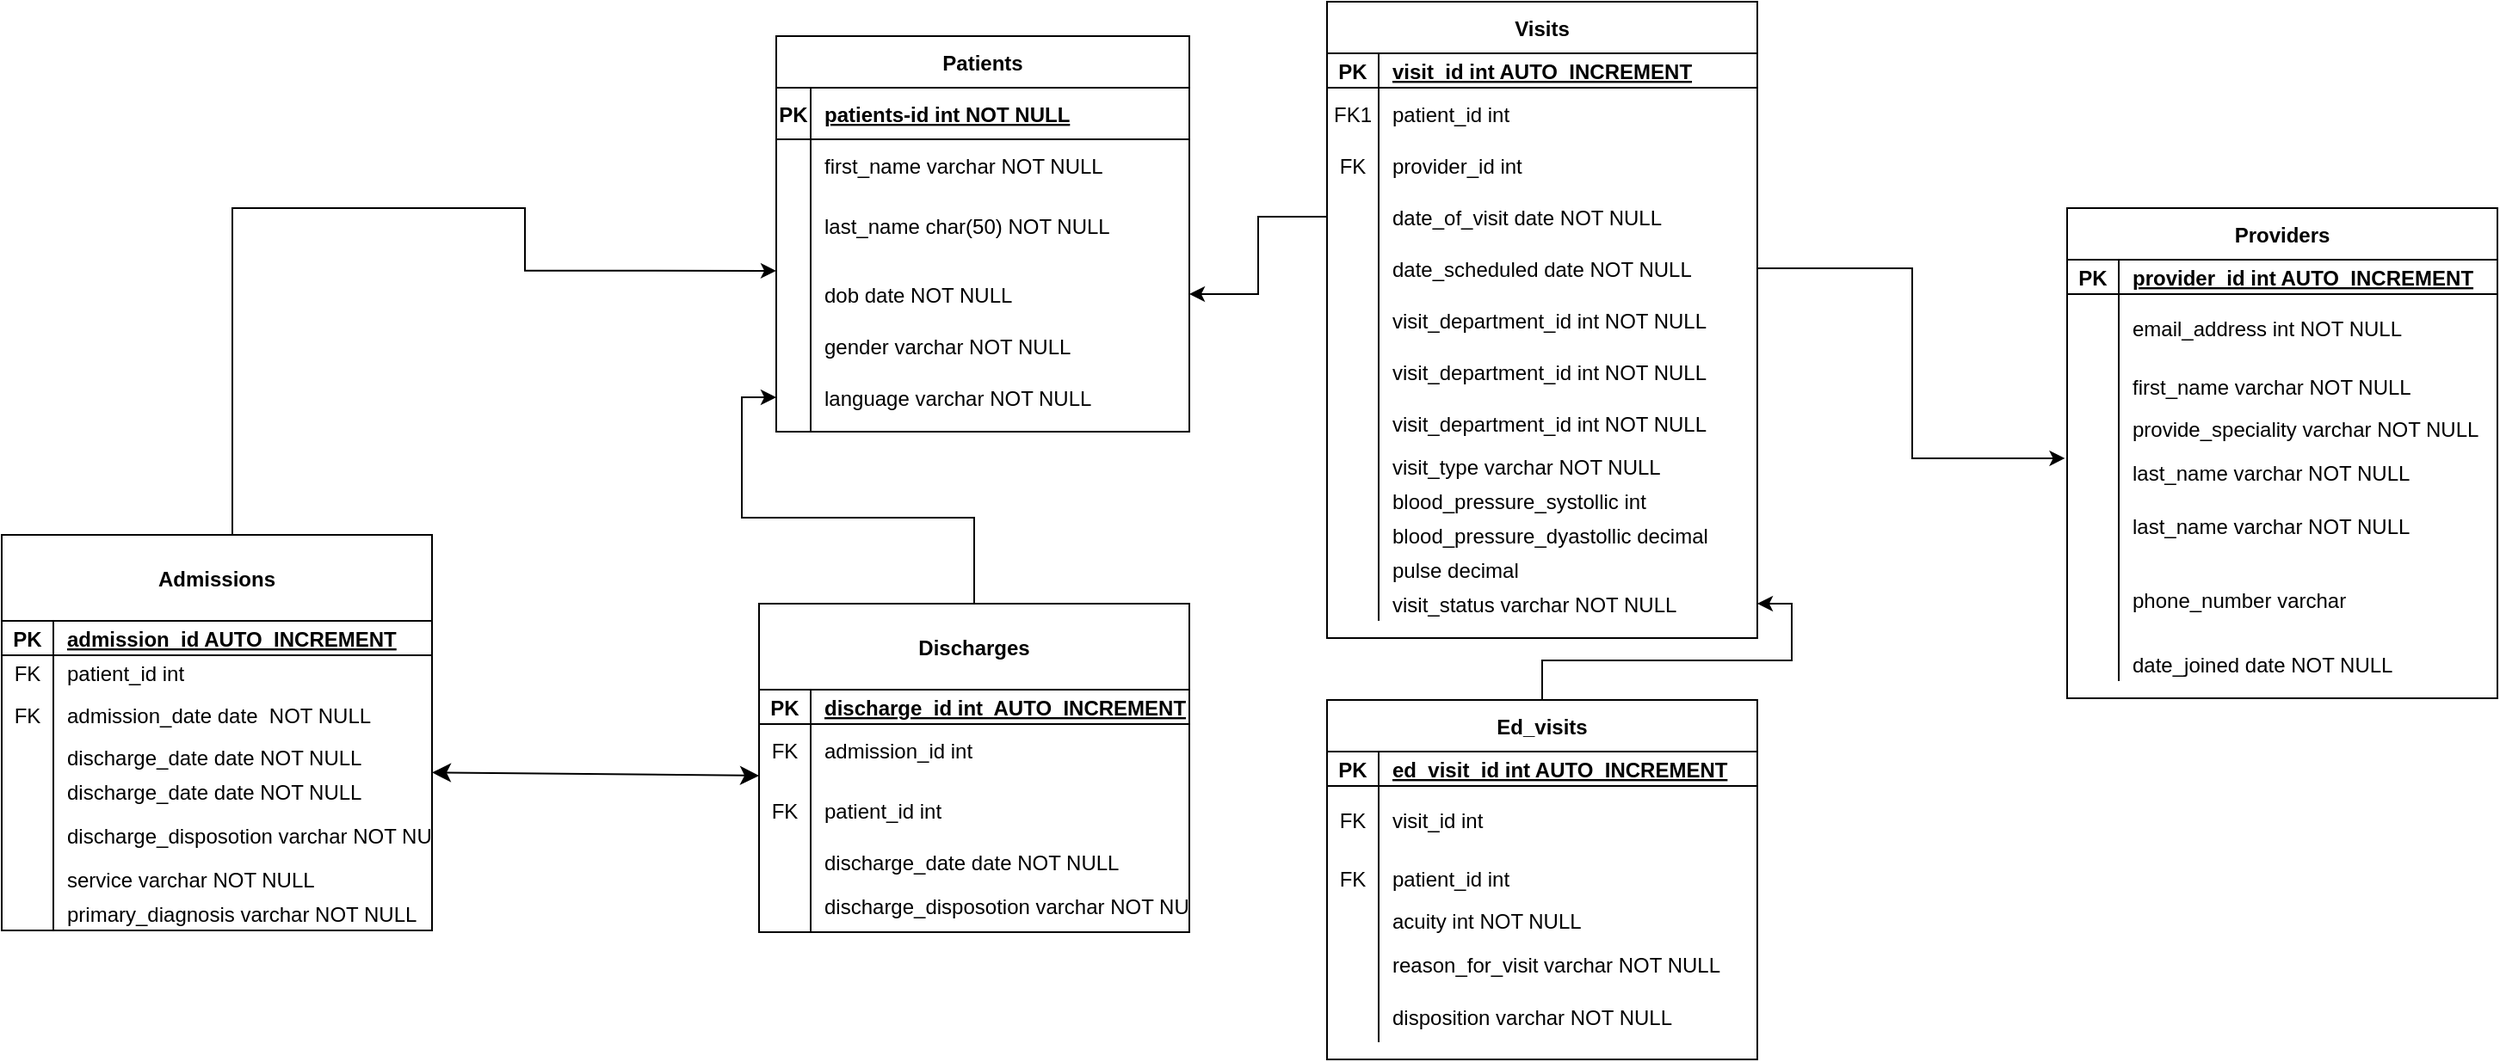 <mxfile version="24.7.12">
  <diagram id="R2lEEEUBdFMjLlhIrx00" name="Page-1">
    <mxGraphModel dx="783" dy="288" grid="1" gridSize="10" guides="1" tooltips="1" connect="1" arrows="1" fold="1" page="1" pageScale="1" pageWidth="850" pageHeight="1100" math="0" shadow="0" extFonts="Permanent Marker^https://fonts.googleapis.com/css?family=Permanent+Marker">
      <root>
        <mxCell id="0" />
        <mxCell id="1" parent="0" />
        <mxCell id="C-vyLk0tnHw3VtMMgP7b-2" value="Providers" style="shape=table;startSize=30;container=1;collapsible=1;childLayout=tableLayout;fixedRows=1;rowLines=0;fontStyle=1;align=center;resizeLast=1;" parent="1" vertex="1">
          <mxGeometry x="1240" y="160" width="250" height="285" as="geometry" />
        </mxCell>
        <mxCell id="C-vyLk0tnHw3VtMMgP7b-3" value="" style="shape=partialRectangle;collapsible=0;dropTarget=0;pointerEvents=0;fillColor=none;points=[[0,0.5],[1,0.5]];portConstraint=eastwest;top=0;left=0;right=0;bottom=1;" parent="C-vyLk0tnHw3VtMMgP7b-2" vertex="1">
          <mxGeometry y="30" width="250" height="20" as="geometry" />
        </mxCell>
        <mxCell id="C-vyLk0tnHw3VtMMgP7b-4" value="PK" style="shape=partialRectangle;overflow=hidden;connectable=0;fillColor=none;top=0;left=0;bottom=0;right=0;fontStyle=1;" parent="C-vyLk0tnHw3VtMMgP7b-3" vertex="1">
          <mxGeometry width="30" height="20" as="geometry">
            <mxRectangle width="30" height="20" as="alternateBounds" />
          </mxGeometry>
        </mxCell>
        <mxCell id="C-vyLk0tnHw3VtMMgP7b-5" value="provider_id int AUTO_INCREMENT" style="shape=partialRectangle;overflow=hidden;connectable=0;fillColor=none;top=0;left=0;bottom=0;right=0;align=left;spacingLeft=6;fontStyle=5;" parent="C-vyLk0tnHw3VtMMgP7b-3" vertex="1">
          <mxGeometry x="30" width="220" height="20" as="geometry">
            <mxRectangle width="220" height="20" as="alternateBounds" />
          </mxGeometry>
        </mxCell>
        <mxCell id="UsvlQExpo8I0m813wUfL-292" value="" style="shape=partialRectangle;collapsible=0;dropTarget=0;pointerEvents=0;fillColor=none;points=[[0,0.5],[1,0.5]];portConstraint=eastwest;top=0;left=0;right=0;bottom=0;" parent="C-vyLk0tnHw3VtMMgP7b-2" vertex="1">
          <mxGeometry y="50" width="250" height="39" as="geometry" />
        </mxCell>
        <mxCell id="UsvlQExpo8I0m813wUfL-293" value="" style="shape=partialRectangle;overflow=hidden;connectable=0;fillColor=none;top=0;left=0;bottom=0;right=0;" parent="UsvlQExpo8I0m813wUfL-292" vertex="1">
          <mxGeometry width="30" height="39" as="geometry">
            <mxRectangle width="30" height="39" as="alternateBounds" />
          </mxGeometry>
        </mxCell>
        <mxCell id="UsvlQExpo8I0m813wUfL-294" value="email_address int NOT NULL" style="shape=partialRectangle;overflow=hidden;connectable=0;fillColor=none;top=0;left=0;bottom=0;right=0;align=left;spacingLeft=6;" parent="UsvlQExpo8I0m813wUfL-292" vertex="1">
          <mxGeometry x="30" width="220" height="39" as="geometry">
            <mxRectangle width="220" height="39" as="alternateBounds" />
          </mxGeometry>
        </mxCell>
        <mxCell id="C-vyLk0tnHw3VtMMgP7b-9" value="" style="shape=partialRectangle;collapsible=0;dropTarget=0;pointerEvents=0;fillColor=none;points=[[0,0.5],[1,0.5]];portConstraint=eastwest;top=0;left=0;right=0;bottom=0;" parent="C-vyLk0tnHw3VtMMgP7b-2" vertex="1">
          <mxGeometry y="89" width="250" height="29" as="geometry" />
        </mxCell>
        <mxCell id="C-vyLk0tnHw3VtMMgP7b-10" value="" style="shape=partialRectangle;overflow=hidden;connectable=0;fillColor=none;top=0;left=0;bottom=0;right=0;" parent="C-vyLk0tnHw3VtMMgP7b-9" vertex="1">
          <mxGeometry width="30" height="29" as="geometry">
            <mxRectangle width="30" height="29" as="alternateBounds" />
          </mxGeometry>
        </mxCell>
        <mxCell id="C-vyLk0tnHw3VtMMgP7b-11" value="first_name varchar NOT NULL" style="shape=partialRectangle;overflow=hidden;connectable=0;fillColor=none;top=0;left=0;bottom=0;right=0;align=left;spacingLeft=6;" parent="C-vyLk0tnHw3VtMMgP7b-9" vertex="1">
          <mxGeometry x="30" width="220" height="29" as="geometry">
            <mxRectangle width="220" height="29" as="alternateBounds" />
          </mxGeometry>
        </mxCell>
        <mxCell id="PlPYoM96i1fTq03_vZMl-4" value="" style="shape=partialRectangle;collapsible=0;dropTarget=0;pointerEvents=0;fillColor=none;points=[[0,0.5],[1,0.5]];portConstraint=eastwest;top=0;left=0;right=0;bottom=0;" parent="C-vyLk0tnHw3VtMMgP7b-2" vertex="1">
          <mxGeometry y="118" width="250" height="20" as="geometry" />
        </mxCell>
        <mxCell id="PlPYoM96i1fTq03_vZMl-5" value="" style="shape=partialRectangle;overflow=hidden;connectable=0;fillColor=none;top=0;left=0;bottom=0;right=0;" parent="PlPYoM96i1fTq03_vZMl-4" vertex="1">
          <mxGeometry width="30" height="20" as="geometry">
            <mxRectangle width="30" height="20" as="alternateBounds" />
          </mxGeometry>
        </mxCell>
        <mxCell id="PlPYoM96i1fTq03_vZMl-6" value="provide_speciality varchar NOT NULL" style="shape=partialRectangle;overflow=hidden;connectable=0;fillColor=none;top=0;left=0;bottom=0;right=0;align=left;spacingLeft=6;" parent="PlPYoM96i1fTq03_vZMl-4" vertex="1">
          <mxGeometry x="30" width="220" height="20" as="geometry">
            <mxRectangle width="220" height="20" as="alternateBounds" />
          </mxGeometry>
        </mxCell>
        <mxCell id="UsvlQExpo8I0m813wUfL-296" value="" style="shape=partialRectangle;collapsible=0;dropTarget=0;pointerEvents=0;fillColor=none;points=[[0,0.5],[1,0.5]];portConstraint=eastwest;top=0;left=0;right=0;bottom=0;" parent="C-vyLk0tnHw3VtMMgP7b-2" vertex="1">
          <mxGeometry y="138" width="250" height="31" as="geometry" />
        </mxCell>
        <mxCell id="UsvlQExpo8I0m813wUfL-297" value="" style="shape=partialRectangle;overflow=hidden;connectable=0;fillColor=none;top=0;left=0;bottom=0;right=0;" parent="UsvlQExpo8I0m813wUfL-296" vertex="1">
          <mxGeometry width="30" height="31" as="geometry">
            <mxRectangle width="30" height="31" as="alternateBounds" />
          </mxGeometry>
        </mxCell>
        <mxCell id="UsvlQExpo8I0m813wUfL-298" value="last_name varchar NOT NULL" style="shape=partialRectangle;overflow=hidden;connectable=0;fillColor=none;top=0;left=0;bottom=0;right=0;align=left;spacingLeft=6;" parent="UsvlQExpo8I0m813wUfL-296" vertex="1">
          <mxGeometry x="30" width="220" height="31" as="geometry">
            <mxRectangle width="220" height="31" as="alternateBounds" />
          </mxGeometry>
        </mxCell>
        <mxCell id="UsvlQExpo8I0m813wUfL-31" value="" style="shape=partialRectangle;collapsible=0;dropTarget=0;pointerEvents=0;fillColor=none;points=[[0,0.5],[1,0.5]];portConstraint=eastwest;top=0;left=0;right=0;bottom=0;" parent="C-vyLk0tnHw3VtMMgP7b-2" vertex="1">
          <mxGeometry y="169" width="250" height="31" as="geometry" />
        </mxCell>
        <mxCell id="UsvlQExpo8I0m813wUfL-32" value="" style="shape=partialRectangle;overflow=hidden;connectable=0;fillColor=none;top=0;left=0;bottom=0;right=0;" parent="UsvlQExpo8I0m813wUfL-31" vertex="1">
          <mxGeometry width="30" height="31" as="geometry">
            <mxRectangle width="30" height="31" as="alternateBounds" />
          </mxGeometry>
        </mxCell>
        <mxCell id="UsvlQExpo8I0m813wUfL-33" value="last_name varchar NOT NULL" style="shape=partialRectangle;overflow=hidden;connectable=0;fillColor=none;top=0;left=0;bottom=0;right=0;align=left;spacingLeft=6;" parent="UsvlQExpo8I0m813wUfL-31" vertex="1">
          <mxGeometry x="30" width="220" height="31" as="geometry">
            <mxRectangle width="220" height="31" as="alternateBounds" />
          </mxGeometry>
        </mxCell>
        <mxCell id="UsvlQExpo8I0m813wUfL-75" value="" style="shape=partialRectangle;collapsible=0;dropTarget=0;pointerEvents=0;fillColor=none;points=[[0,0.5],[1,0.5]];portConstraint=eastwest;top=0;left=0;right=0;bottom=0;" parent="C-vyLk0tnHw3VtMMgP7b-2" vertex="1">
          <mxGeometry y="200" width="250" height="55" as="geometry" />
        </mxCell>
        <mxCell id="UsvlQExpo8I0m813wUfL-76" value="" style="shape=partialRectangle;overflow=hidden;connectable=0;fillColor=none;top=0;left=0;bottom=0;right=0;" parent="UsvlQExpo8I0m813wUfL-75" vertex="1">
          <mxGeometry width="30" height="55" as="geometry">
            <mxRectangle width="30" height="55" as="alternateBounds" />
          </mxGeometry>
        </mxCell>
        <mxCell id="UsvlQExpo8I0m813wUfL-77" value="phone_number varchar" style="shape=partialRectangle;overflow=hidden;connectable=0;fillColor=none;top=0;left=0;bottom=0;right=0;align=left;spacingLeft=6;" parent="UsvlQExpo8I0m813wUfL-75" vertex="1">
          <mxGeometry x="30" width="220" height="55" as="geometry">
            <mxRectangle width="220" height="55" as="alternateBounds" />
          </mxGeometry>
        </mxCell>
        <mxCell id="UsvlQExpo8I0m813wUfL-78" value="" style="shape=partialRectangle;collapsible=0;dropTarget=0;pointerEvents=0;fillColor=none;points=[[0,0.5],[1,0.5]];portConstraint=eastwest;top=0;left=0;right=0;bottom=0;" parent="C-vyLk0tnHw3VtMMgP7b-2" vertex="1">
          <mxGeometry y="255" width="250" height="20" as="geometry" />
        </mxCell>
        <mxCell id="UsvlQExpo8I0m813wUfL-79" value="" style="shape=partialRectangle;overflow=hidden;connectable=0;fillColor=none;top=0;left=0;bottom=0;right=0;" parent="UsvlQExpo8I0m813wUfL-78" vertex="1">
          <mxGeometry width="30" height="20" as="geometry">
            <mxRectangle width="30" height="20" as="alternateBounds" />
          </mxGeometry>
        </mxCell>
        <mxCell id="UsvlQExpo8I0m813wUfL-80" value="date_joined date NOT NULL" style="shape=partialRectangle;overflow=hidden;connectable=0;fillColor=none;top=0;left=0;bottom=0;right=0;align=left;spacingLeft=6;" parent="UsvlQExpo8I0m813wUfL-78" vertex="1">
          <mxGeometry x="30" width="220" height="20" as="geometry">
            <mxRectangle width="220" height="20" as="alternateBounds" />
          </mxGeometry>
        </mxCell>
        <mxCell id="C-vyLk0tnHw3VtMMgP7b-13" value="Visits" style="shape=table;startSize=30;container=1;collapsible=1;childLayout=tableLayout;fixedRows=1;rowLines=0;fontStyle=1;align=center;resizeLast=1;" parent="1" vertex="1">
          <mxGeometry x="810" y="40" width="250" height="370" as="geometry">
            <mxRectangle x="460" y="350" width="100" height="30" as="alternateBounds" />
          </mxGeometry>
        </mxCell>
        <mxCell id="C-vyLk0tnHw3VtMMgP7b-14" value="" style="shape=partialRectangle;collapsible=0;dropTarget=0;pointerEvents=0;fillColor=none;points=[[0,0.5],[1,0.5]];portConstraint=eastwest;top=0;left=0;right=0;bottom=1;" parent="C-vyLk0tnHw3VtMMgP7b-13" vertex="1">
          <mxGeometry y="30" width="250" height="20" as="geometry" />
        </mxCell>
        <mxCell id="C-vyLk0tnHw3VtMMgP7b-15" value="PK" style="shape=partialRectangle;overflow=hidden;connectable=0;fillColor=none;top=0;left=0;bottom=0;right=0;fontStyle=1;" parent="C-vyLk0tnHw3VtMMgP7b-14" vertex="1">
          <mxGeometry width="30" height="20" as="geometry">
            <mxRectangle width="30" height="20" as="alternateBounds" />
          </mxGeometry>
        </mxCell>
        <mxCell id="C-vyLk0tnHw3VtMMgP7b-16" value="visit_id int AUTO_INCREMENT" style="shape=partialRectangle;overflow=hidden;connectable=0;fillColor=none;top=0;left=0;bottom=0;right=0;align=left;spacingLeft=6;fontStyle=5;" parent="C-vyLk0tnHw3VtMMgP7b-14" vertex="1">
          <mxGeometry x="30" width="220" height="20" as="geometry">
            <mxRectangle width="220" height="20" as="alternateBounds" />
          </mxGeometry>
        </mxCell>
        <mxCell id="C-vyLk0tnHw3VtMMgP7b-17" value="" style="shape=partialRectangle;collapsible=0;dropTarget=0;pointerEvents=0;fillColor=none;points=[[0,0.5],[1,0.5]];portConstraint=eastwest;top=0;left=0;right=0;bottom=0;" parent="C-vyLk0tnHw3VtMMgP7b-13" vertex="1">
          <mxGeometry y="50" width="250" height="30" as="geometry" />
        </mxCell>
        <mxCell id="C-vyLk0tnHw3VtMMgP7b-18" value="FK1" style="shape=partialRectangle;overflow=hidden;connectable=0;fillColor=none;top=0;left=0;bottom=0;right=0;" parent="C-vyLk0tnHw3VtMMgP7b-17" vertex="1">
          <mxGeometry width="30" height="30" as="geometry">
            <mxRectangle width="30" height="30" as="alternateBounds" />
          </mxGeometry>
        </mxCell>
        <mxCell id="C-vyLk0tnHw3VtMMgP7b-19" value="patient_id int " style="shape=partialRectangle;overflow=hidden;connectable=0;fillColor=none;top=0;left=0;bottom=0;right=0;align=left;spacingLeft=6;" parent="C-vyLk0tnHw3VtMMgP7b-17" vertex="1">
          <mxGeometry x="30" width="220" height="30" as="geometry">
            <mxRectangle width="220" height="30" as="alternateBounds" />
          </mxGeometry>
        </mxCell>
        <mxCell id="C-vyLk0tnHw3VtMMgP7b-20" value="" style="shape=partialRectangle;collapsible=0;dropTarget=0;pointerEvents=0;fillColor=none;points=[[0,0.5],[1,0.5]];portConstraint=eastwest;top=0;left=0;right=0;bottom=0;" parent="C-vyLk0tnHw3VtMMgP7b-13" vertex="1">
          <mxGeometry y="80" width="250" height="30" as="geometry" />
        </mxCell>
        <mxCell id="C-vyLk0tnHw3VtMMgP7b-21" value="FK" style="shape=partialRectangle;overflow=hidden;connectable=0;fillColor=none;top=0;left=0;bottom=0;right=0;" parent="C-vyLk0tnHw3VtMMgP7b-20" vertex="1">
          <mxGeometry width="30" height="30" as="geometry">
            <mxRectangle width="30" height="30" as="alternateBounds" />
          </mxGeometry>
        </mxCell>
        <mxCell id="C-vyLk0tnHw3VtMMgP7b-22" value="provider_id int" style="shape=partialRectangle;overflow=hidden;connectable=0;fillColor=none;top=0;left=0;bottom=0;right=0;align=left;spacingLeft=6;" parent="C-vyLk0tnHw3VtMMgP7b-20" vertex="1">
          <mxGeometry x="30" width="220" height="30" as="geometry">
            <mxRectangle width="220" height="30" as="alternateBounds" />
          </mxGeometry>
        </mxCell>
        <mxCell id="UsvlQExpo8I0m813wUfL-81" value="" style="shape=partialRectangle;collapsible=0;dropTarget=0;pointerEvents=0;fillColor=none;points=[[0,0.5],[1,0.5]];portConstraint=eastwest;top=0;left=0;right=0;bottom=0;" parent="C-vyLk0tnHw3VtMMgP7b-13" vertex="1">
          <mxGeometry y="110" width="250" height="30" as="geometry" />
        </mxCell>
        <mxCell id="UsvlQExpo8I0m813wUfL-82" value="" style="shape=partialRectangle;overflow=hidden;connectable=0;fillColor=none;top=0;left=0;bottom=0;right=0;" parent="UsvlQExpo8I0m813wUfL-81" vertex="1">
          <mxGeometry width="30" height="30" as="geometry">
            <mxRectangle width="30" height="30" as="alternateBounds" />
          </mxGeometry>
        </mxCell>
        <mxCell id="UsvlQExpo8I0m813wUfL-83" value="date_of_visit date NOT NULL" style="shape=partialRectangle;overflow=hidden;connectable=0;fillColor=none;top=0;left=0;bottom=0;right=0;align=left;spacingLeft=6;" parent="UsvlQExpo8I0m813wUfL-81" vertex="1">
          <mxGeometry x="30" width="220" height="30" as="geometry">
            <mxRectangle width="220" height="30" as="alternateBounds" />
          </mxGeometry>
        </mxCell>
        <mxCell id="UsvlQExpo8I0m813wUfL-84" value="" style="shape=partialRectangle;collapsible=0;dropTarget=0;pointerEvents=0;fillColor=none;points=[[0,0.5],[1,0.5]];portConstraint=eastwest;top=0;left=0;right=0;bottom=0;" parent="C-vyLk0tnHw3VtMMgP7b-13" vertex="1">
          <mxGeometry y="140" width="250" height="30" as="geometry" />
        </mxCell>
        <mxCell id="UsvlQExpo8I0m813wUfL-85" value="" style="shape=partialRectangle;overflow=hidden;connectable=0;fillColor=none;top=0;left=0;bottom=0;right=0;" parent="UsvlQExpo8I0m813wUfL-84" vertex="1">
          <mxGeometry width="30" height="30" as="geometry">
            <mxRectangle width="30" height="30" as="alternateBounds" />
          </mxGeometry>
        </mxCell>
        <mxCell id="UsvlQExpo8I0m813wUfL-86" value="date_scheduled date NOT NULL" style="shape=partialRectangle;overflow=hidden;connectable=0;fillColor=none;top=0;left=0;bottom=0;right=0;align=left;spacingLeft=6;" parent="UsvlQExpo8I0m813wUfL-84" vertex="1">
          <mxGeometry x="30" width="220" height="30" as="geometry">
            <mxRectangle width="220" height="30" as="alternateBounds" />
          </mxGeometry>
        </mxCell>
        <mxCell id="UsvlQExpo8I0m813wUfL-87" value="" style="shape=partialRectangle;collapsible=0;dropTarget=0;pointerEvents=0;fillColor=none;points=[[0,0.5],[1,0.5]];portConstraint=eastwest;top=0;left=0;right=0;bottom=0;" parent="C-vyLk0tnHw3VtMMgP7b-13" vertex="1">
          <mxGeometry y="170" width="250" height="30" as="geometry" />
        </mxCell>
        <mxCell id="UsvlQExpo8I0m813wUfL-88" value="" style="shape=partialRectangle;overflow=hidden;connectable=0;fillColor=none;top=0;left=0;bottom=0;right=0;" parent="UsvlQExpo8I0m813wUfL-87" vertex="1">
          <mxGeometry width="30" height="30" as="geometry">
            <mxRectangle width="30" height="30" as="alternateBounds" />
          </mxGeometry>
        </mxCell>
        <mxCell id="UsvlQExpo8I0m813wUfL-89" value="visit_department_id int NOT NULL" style="shape=partialRectangle;overflow=hidden;connectable=0;fillColor=none;top=0;left=0;bottom=0;right=0;align=left;spacingLeft=6;" parent="UsvlQExpo8I0m813wUfL-87" vertex="1">
          <mxGeometry x="30" width="220" height="30" as="geometry">
            <mxRectangle width="220" height="30" as="alternateBounds" />
          </mxGeometry>
        </mxCell>
        <mxCell id="QHw3vV0Zl5mjBKa0JPQc-5" value="" style="shape=partialRectangle;collapsible=0;dropTarget=0;pointerEvents=0;fillColor=none;points=[[0,0.5],[1,0.5]];portConstraint=eastwest;top=0;left=0;right=0;bottom=0;" vertex="1" parent="C-vyLk0tnHw3VtMMgP7b-13">
          <mxGeometry y="200" width="250" height="30" as="geometry" />
        </mxCell>
        <mxCell id="QHw3vV0Zl5mjBKa0JPQc-6" value="" style="shape=partialRectangle;overflow=hidden;connectable=0;fillColor=none;top=0;left=0;bottom=0;right=0;" vertex="1" parent="QHw3vV0Zl5mjBKa0JPQc-5">
          <mxGeometry width="30" height="30" as="geometry">
            <mxRectangle width="30" height="30" as="alternateBounds" />
          </mxGeometry>
        </mxCell>
        <mxCell id="QHw3vV0Zl5mjBKa0JPQc-7" value="visit_department_id int NOT NULL" style="shape=partialRectangle;overflow=hidden;connectable=0;fillColor=none;top=0;left=0;bottom=0;right=0;align=left;spacingLeft=6;" vertex="1" parent="QHw3vV0Zl5mjBKa0JPQc-5">
          <mxGeometry x="30" width="220" height="30" as="geometry">
            <mxRectangle width="220" height="30" as="alternateBounds" />
          </mxGeometry>
        </mxCell>
        <mxCell id="QHw3vV0Zl5mjBKa0JPQc-2" value="" style="shape=partialRectangle;collapsible=0;dropTarget=0;pointerEvents=0;fillColor=none;points=[[0,0.5],[1,0.5]];portConstraint=eastwest;top=0;left=0;right=0;bottom=0;" vertex="1" parent="C-vyLk0tnHw3VtMMgP7b-13">
          <mxGeometry y="230" width="250" height="30" as="geometry" />
        </mxCell>
        <mxCell id="QHw3vV0Zl5mjBKa0JPQc-3" value="" style="shape=partialRectangle;overflow=hidden;connectable=0;fillColor=none;top=0;left=0;bottom=0;right=0;" vertex="1" parent="QHw3vV0Zl5mjBKa0JPQc-2">
          <mxGeometry width="30" height="30" as="geometry">
            <mxRectangle width="30" height="30" as="alternateBounds" />
          </mxGeometry>
        </mxCell>
        <mxCell id="QHw3vV0Zl5mjBKa0JPQc-4" value="visit_department_id int NOT NULL" style="shape=partialRectangle;overflow=hidden;connectable=0;fillColor=none;top=0;left=0;bottom=0;right=0;align=left;spacingLeft=6;" vertex="1" parent="QHw3vV0Zl5mjBKa0JPQc-2">
          <mxGeometry x="30" width="220" height="30" as="geometry">
            <mxRectangle width="220" height="30" as="alternateBounds" />
          </mxGeometry>
        </mxCell>
        <mxCell id="UsvlQExpo8I0m813wUfL-90" value="" style="shape=partialRectangle;collapsible=0;dropTarget=0;pointerEvents=0;fillColor=none;points=[[0,0.5],[1,0.5]];portConstraint=eastwest;top=0;left=0;right=0;bottom=0;" parent="C-vyLk0tnHw3VtMMgP7b-13" vertex="1">
          <mxGeometry y="260" width="250" height="20" as="geometry" />
        </mxCell>
        <mxCell id="UsvlQExpo8I0m813wUfL-91" value="" style="shape=partialRectangle;overflow=hidden;connectable=0;fillColor=none;top=0;left=0;bottom=0;right=0;" parent="UsvlQExpo8I0m813wUfL-90" vertex="1">
          <mxGeometry width="30" height="20" as="geometry">
            <mxRectangle width="30" height="20" as="alternateBounds" />
          </mxGeometry>
        </mxCell>
        <mxCell id="UsvlQExpo8I0m813wUfL-92" value="visit_type varchar NOT NULL" style="shape=partialRectangle;overflow=hidden;connectable=0;fillColor=none;top=0;left=0;bottom=0;right=0;align=left;spacingLeft=6;" parent="UsvlQExpo8I0m813wUfL-90" vertex="1">
          <mxGeometry x="30" width="220" height="20" as="geometry">
            <mxRectangle width="220" height="20" as="alternateBounds" />
          </mxGeometry>
        </mxCell>
        <mxCell id="UsvlQExpo8I0m813wUfL-115" value="" style="shape=partialRectangle;collapsible=0;dropTarget=0;pointerEvents=0;fillColor=none;points=[[0,0.5],[1,0.5]];portConstraint=eastwest;top=0;left=0;right=0;bottom=0;" parent="C-vyLk0tnHw3VtMMgP7b-13" vertex="1">
          <mxGeometry y="280" width="250" height="20" as="geometry" />
        </mxCell>
        <mxCell id="UsvlQExpo8I0m813wUfL-116" value="" style="shape=partialRectangle;overflow=hidden;connectable=0;fillColor=none;top=0;left=0;bottom=0;right=0;" parent="UsvlQExpo8I0m813wUfL-115" vertex="1">
          <mxGeometry width="30" height="20" as="geometry">
            <mxRectangle width="30" height="20" as="alternateBounds" />
          </mxGeometry>
        </mxCell>
        <mxCell id="UsvlQExpo8I0m813wUfL-117" value="blood_pressure_systollic int" style="shape=partialRectangle;overflow=hidden;connectable=0;fillColor=none;top=0;left=0;bottom=0;right=0;align=left;spacingLeft=6;" parent="UsvlQExpo8I0m813wUfL-115" vertex="1">
          <mxGeometry x="30" width="220" height="20" as="geometry">
            <mxRectangle width="220" height="20" as="alternateBounds" />
          </mxGeometry>
        </mxCell>
        <mxCell id="UsvlQExpo8I0m813wUfL-118" value="" style="shape=partialRectangle;collapsible=0;dropTarget=0;pointerEvents=0;fillColor=none;points=[[0,0.5],[1,0.5]];portConstraint=eastwest;top=0;left=0;right=0;bottom=0;" parent="C-vyLk0tnHw3VtMMgP7b-13" vertex="1">
          <mxGeometry y="300" width="250" height="20" as="geometry" />
        </mxCell>
        <mxCell id="UsvlQExpo8I0m813wUfL-119" value="" style="shape=partialRectangle;overflow=hidden;connectable=0;fillColor=none;top=0;left=0;bottom=0;right=0;" parent="UsvlQExpo8I0m813wUfL-118" vertex="1">
          <mxGeometry width="30" height="20" as="geometry">
            <mxRectangle width="30" height="20" as="alternateBounds" />
          </mxGeometry>
        </mxCell>
        <mxCell id="UsvlQExpo8I0m813wUfL-120" value="blood_pressure_dyastollic decimal" style="shape=partialRectangle;overflow=hidden;connectable=0;fillColor=none;top=0;left=0;bottom=0;right=0;align=left;spacingLeft=6;" parent="UsvlQExpo8I0m813wUfL-118" vertex="1">
          <mxGeometry x="30" width="220" height="20" as="geometry">
            <mxRectangle width="220" height="20" as="alternateBounds" />
          </mxGeometry>
        </mxCell>
        <mxCell id="UsvlQExpo8I0m813wUfL-149" value="" style="shape=partialRectangle;collapsible=0;dropTarget=0;pointerEvents=0;fillColor=none;points=[[0,0.5],[1,0.5]];portConstraint=eastwest;top=0;left=0;right=0;bottom=0;" parent="C-vyLk0tnHw3VtMMgP7b-13" vertex="1">
          <mxGeometry y="320" width="250" height="20" as="geometry" />
        </mxCell>
        <mxCell id="UsvlQExpo8I0m813wUfL-150" value="" style="shape=partialRectangle;overflow=hidden;connectable=0;fillColor=none;top=0;left=0;bottom=0;right=0;" parent="UsvlQExpo8I0m813wUfL-149" vertex="1">
          <mxGeometry width="30" height="20" as="geometry">
            <mxRectangle width="30" height="20" as="alternateBounds" />
          </mxGeometry>
        </mxCell>
        <mxCell id="UsvlQExpo8I0m813wUfL-151" value="pulse decimal" style="shape=partialRectangle;overflow=hidden;connectable=0;fillColor=none;top=0;left=0;bottom=0;right=0;align=left;spacingLeft=6;" parent="UsvlQExpo8I0m813wUfL-149" vertex="1">
          <mxGeometry x="30" width="220" height="20" as="geometry">
            <mxRectangle width="220" height="20" as="alternateBounds" />
          </mxGeometry>
        </mxCell>
        <mxCell id="UsvlQExpo8I0m813wUfL-152" value="" style="shape=partialRectangle;collapsible=0;dropTarget=0;pointerEvents=0;fillColor=none;points=[[0,0.5],[1,0.5]];portConstraint=eastwest;top=0;left=0;right=0;bottom=0;" parent="C-vyLk0tnHw3VtMMgP7b-13" vertex="1">
          <mxGeometry y="340" width="250" height="20" as="geometry" />
        </mxCell>
        <mxCell id="UsvlQExpo8I0m813wUfL-153" value="" style="shape=partialRectangle;overflow=hidden;connectable=0;fillColor=none;top=0;left=0;bottom=0;right=0;" parent="UsvlQExpo8I0m813wUfL-152" vertex="1">
          <mxGeometry width="30" height="20" as="geometry">
            <mxRectangle width="30" height="20" as="alternateBounds" />
          </mxGeometry>
        </mxCell>
        <mxCell id="UsvlQExpo8I0m813wUfL-154" value="visit_status varchar NOT NULL" style="shape=partialRectangle;overflow=hidden;connectable=0;fillColor=none;top=0;left=0;bottom=0;right=0;align=left;spacingLeft=6;" parent="UsvlQExpo8I0m813wUfL-152" vertex="1">
          <mxGeometry x="30" width="220" height="20" as="geometry">
            <mxRectangle width="220" height="20" as="alternateBounds" />
          </mxGeometry>
        </mxCell>
        <mxCell id="C-vyLk0tnHw3VtMMgP7b-23" value="Patients" style="shape=table;startSize=30;container=1;collapsible=1;childLayout=tableLayout;fixedRows=1;rowLines=0;fontStyle=1;align=center;resizeLast=1;" parent="1" vertex="1">
          <mxGeometry x="490" y="60" width="240" height="230" as="geometry" />
        </mxCell>
        <mxCell id="C-vyLk0tnHw3VtMMgP7b-24" value="" style="shape=partialRectangle;collapsible=0;dropTarget=0;pointerEvents=0;fillColor=none;points=[[0,0.5],[1,0.5]];portConstraint=eastwest;top=0;left=0;right=0;bottom=1;" parent="C-vyLk0tnHw3VtMMgP7b-23" vertex="1">
          <mxGeometry y="30" width="240" height="30" as="geometry" />
        </mxCell>
        <mxCell id="C-vyLk0tnHw3VtMMgP7b-25" value="PK" style="shape=partialRectangle;overflow=hidden;connectable=0;fillColor=none;top=0;left=0;bottom=0;right=0;fontStyle=1;" parent="C-vyLk0tnHw3VtMMgP7b-24" vertex="1">
          <mxGeometry width="20" height="30" as="geometry">
            <mxRectangle width="20" height="30" as="alternateBounds" />
          </mxGeometry>
        </mxCell>
        <mxCell id="C-vyLk0tnHw3VtMMgP7b-26" value="patients-id int NOT NULL" style="shape=partialRectangle;overflow=hidden;connectable=0;fillColor=none;top=0;left=0;bottom=0;right=0;align=left;spacingLeft=6;fontStyle=5;" parent="C-vyLk0tnHw3VtMMgP7b-24" vertex="1">
          <mxGeometry x="20" width="220" height="30" as="geometry">
            <mxRectangle width="220" height="30" as="alternateBounds" />
          </mxGeometry>
        </mxCell>
        <mxCell id="C-vyLk0tnHw3VtMMgP7b-27" value="" style="shape=partialRectangle;collapsible=0;dropTarget=0;pointerEvents=0;fillColor=none;points=[[0,0.5],[1,0.5]];portConstraint=eastwest;top=0;left=0;right=0;bottom=0;" parent="C-vyLk0tnHw3VtMMgP7b-23" vertex="1">
          <mxGeometry y="60" width="240" height="30" as="geometry" />
        </mxCell>
        <mxCell id="C-vyLk0tnHw3VtMMgP7b-28" value="" style="shape=partialRectangle;overflow=hidden;connectable=0;fillColor=none;top=0;left=0;bottom=0;right=0;" parent="C-vyLk0tnHw3VtMMgP7b-27" vertex="1">
          <mxGeometry width="20" height="30" as="geometry">
            <mxRectangle width="20" height="30" as="alternateBounds" />
          </mxGeometry>
        </mxCell>
        <mxCell id="C-vyLk0tnHw3VtMMgP7b-29" value="first_name varchar NOT NULL" style="shape=partialRectangle;overflow=hidden;connectable=0;fillColor=none;top=0;left=0;bottom=0;right=0;align=left;spacingLeft=6;" parent="C-vyLk0tnHw3VtMMgP7b-27" vertex="1">
          <mxGeometry x="20" width="220" height="30" as="geometry">
            <mxRectangle width="220" height="30" as="alternateBounds" />
          </mxGeometry>
        </mxCell>
        <mxCell id="jCvkgf2A6IGj3BqmsFMx-18" value="" style="shape=partialRectangle;collapsible=0;dropTarget=0;pointerEvents=0;fillColor=none;points=[[0,0.5],[1,0.5]];portConstraint=eastwest;top=0;left=0;right=0;bottom=0;" parent="C-vyLk0tnHw3VtMMgP7b-23" vertex="1">
          <mxGeometry y="90" width="240" height="40" as="geometry" />
        </mxCell>
        <mxCell id="jCvkgf2A6IGj3BqmsFMx-19" value="" style="shape=partialRectangle;overflow=hidden;connectable=0;fillColor=none;top=0;left=0;bottom=0;right=0;" parent="jCvkgf2A6IGj3BqmsFMx-18" vertex="1">
          <mxGeometry width="20" height="40" as="geometry">
            <mxRectangle width="20" height="40" as="alternateBounds" />
          </mxGeometry>
        </mxCell>
        <mxCell id="jCvkgf2A6IGj3BqmsFMx-20" value="last_name char(50) NOT NULL" style="shape=partialRectangle;overflow=hidden;connectable=0;fillColor=none;top=0;left=0;bottom=0;right=0;align=left;spacingLeft=6;" parent="jCvkgf2A6IGj3BqmsFMx-18" vertex="1">
          <mxGeometry x="20" width="220" height="40" as="geometry">
            <mxRectangle width="220" height="40" as="alternateBounds" />
          </mxGeometry>
        </mxCell>
        <mxCell id="jCvkgf2A6IGj3BqmsFMx-21" value="" style="shape=partialRectangle;collapsible=0;dropTarget=0;pointerEvents=0;fillColor=none;points=[[0,0.5],[1,0.5]];portConstraint=eastwest;top=0;left=0;right=0;bottom=0;" parent="C-vyLk0tnHw3VtMMgP7b-23" vertex="1">
          <mxGeometry y="130" width="240" height="40" as="geometry" />
        </mxCell>
        <mxCell id="jCvkgf2A6IGj3BqmsFMx-22" value="" style="shape=partialRectangle;overflow=hidden;connectable=0;fillColor=none;top=0;left=0;bottom=0;right=0;" parent="jCvkgf2A6IGj3BqmsFMx-21" vertex="1">
          <mxGeometry width="20" height="40" as="geometry">
            <mxRectangle width="20" height="40" as="alternateBounds" />
          </mxGeometry>
        </mxCell>
        <mxCell id="jCvkgf2A6IGj3BqmsFMx-23" value="dob date NOT NULL" style="shape=partialRectangle;overflow=hidden;connectable=0;fillColor=none;top=0;left=0;bottom=0;right=0;align=left;spacingLeft=6;" parent="jCvkgf2A6IGj3BqmsFMx-21" vertex="1">
          <mxGeometry x="20" width="220" height="40" as="geometry">
            <mxRectangle width="220" height="40" as="alternateBounds" />
          </mxGeometry>
        </mxCell>
        <mxCell id="jCvkgf2A6IGj3BqmsFMx-24" value="" style="shape=partialRectangle;collapsible=0;dropTarget=0;pointerEvents=0;fillColor=none;points=[[0,0.5],[1,0.5]];portConstraint=eastwest;top=0;left=0;right=0;bottom=0;" parent="C-vyLk0tnHw3VtMMgP7b-23" vertex="1">
          <mxGeometry y="170" width="240" height="20" as="geometry" />
        </mxCell>
        <mxCell id="jCvkgf2A6IGj3BqmsFMx-25" value="" style="shape=partialRectangle;overflow=hidden;connectable=0;fillColor=none;top=0;left=0;bottom=0;right=0;" parent="jCvkgf2A6IGj3BqmsFMx-24" vertex="1">
          <mxGeometry width="20" height="20" as="geometry">
            <mxRectangle width="20" height="20" as="alternateBounds" />
          </mxGeometry>
        </mxCell>
        <mxCell id="jCvkgf2A6IGj3BqmsFMx-26" value="gender varchar NOT NULL" style="shape=partialRectangle;overflow=hidden;connectable=0;fillColor=none;top=0;left=0;bottom=0;right=0;align=left;spacingLeft=6;" parent="jCvkgf2A6IGj3BqmsFMx-24" vertex="1">
          <mxGeometry x="20" width="220" height="20" as="geometry">
            <mxRectangle width="220" height="20" as="alternateBounds" />
          </mxGeometry>
        </mxCell>
        <mxCell id="PlPYoM96i1fTq03_vZMl-1" value="" style="shape=partialRectangle;collapsible=0;dropTarget=0;pointerEvents=0;fillColor=none;points=[[0,0.5],[1,0.5]];portConstraint=eastwest;top=0;left=0;right=0;bottom=0;" parent="C-vyLk0tnHw3VtMMgP7b-23" vertex="1">
          <mxGeometry y="190" width="240" height="40" as="geometry" />
        </mxCell>
        <mxCell id="PlPYoM96i1fTq03_vZMl-2" value="" style="shape=partialRectangle;overflow=hidden;connectable=0;fillColor=none;top=0;left=0;bottom=0;right=0;" parent="PlPYoM96i1fTq03_vZMl-1" vertex="1">
          <mxGeometry width="20" height="40" as="geometry">
            <mxRectangle width="20" height="40" as="alternateBounds" />
          </mxGeometry>
        </mxCell>
        <mxCell id="PlPYoM96i1fTq03_vZMl-3" value="language varchar NOT NULL" style="shape=partialRectangle;overflow=hidden;connectable=0;fillColor=none;top=0;left=0;bottom=0;right=0;align=left;spacingLeft=6;" parent="PlPYoM96i1fTq03_vZMl-1" vertex="1">
          <mxGeometry x="20" width="220" height="40" as="geometry">
            <mxRectangle width="220" height="40" as="alternateBounds" />
          </mxGeometry>
        </mxCell>
        <mxCell id="UsvlQExpo8I0m813wUfL-295" value="" style="edgeStyle=orthogonalEdgeStyle;rounded=0;orthogonalLoop=1;jettySize=auto;html=1;" parent="1" source="UsvlQExpo8I0m813wUfL-155" target="UsvlQExpo8I0m813wUfL-152" edge="1">
          <mxGeometry relative="1" as="geometry" />
        </mxCell>
        <mxCell id="UsvlQExpo8I0m813wUfL-155" value="Ed_visits" style="shape=table;startSize=30;container=1;collapsible=1;childLayout=tableLayout;fixedRows=1;rowLines=0;fontStyle=1;align=center;resizeLast=1;" parent="1" vertex="1">
          <mxGeometry x="810" y="446" width="250" height="209" as="geometry" />
        </mxCell>
        <mxCell id="UsvlQExpo8I0m813wUfL-156" value="" style="shape=partialRectangle;collapsible=0;dropTarget=0;pointerEvents=0;fillColor=none;points=[[0,0.5],[1,0.5]];portConstraint=eastwest;top=0;left=0;right=0;bottom=1;" parent="UsvlQExpo8I0m813wUfL-155" vertex="1">
          <mxGeometry y="30" width="250" height="20" as="geometry" />
        </mxCell>
        <mxCell id="UsvlQExpo8I0m813wUfL-157" value="PK" style="shape=partialRectangle;overflow=hidden;connectable=0;fillColor=none;top=0;left=0;bottom=0;right=0;fontStyle=1;" parent="UsvlQExpo8I0m813wUfL-156" vertex="1">
          <mxGeometry width="30" height="20" as="geometry">
            <mxRectangle width="30" height="20" as="alternateBounds" />
          </mxGeometry>
        </mxCell>
        <mxCell id="UsvlQExpo8I0m813wUfL-158" value="ed_visit_id int AUTO_INCREMENT" style="shape=partialRectangle;overflow=hidden;connectable=0;fillColor=none;top=0;left=0;bottom=0;right=0;align=left;spacingLeft=6;fontStyle=5;" parent="UsvlQExpo8I0m813wUfL-156" vertex="1">
          <mxGeometry x="30" width="220" height="20" as="geometry">
            <mxRectangle width="220" height="20" as="alternateBounds" />
          </mxGeometry>
        </mxCell>
        <mxCell id="UsvlQExpo8I0m813wUfL-159" value="" style="shape=partialRectangle;collapsible=0;dropTarget=0;pointerEvents=0;fillColor=none;points=[[0,0.5],[1,0.5]];portConstraint=eastwest;top=0;left=0;right=0;bottom=0;" parent="UsvlQExpo8I0m813wUfL-155" vertex="1">
          <mxGeometry y="50" width="250" height="39" as="geometry" />
        </mxCell>
        <mxCell id="UsvlQExpo8I0m813wUfL-160" value="FK" style="shape=partialRectangle;overflow=hidden;connectable=0;fillColor=none;top=0;left=0;bottom=0;right=0;" parent="UsvlQExpo8I0m813wUfL-159" vertex="1">
          <mxGeometry width="30" height="39" as="geometry">
            <mxRectangle width="30" height="39" as="alternateBounds" />
          </mxGeometry>
        </mxCell>
        <mxCell id="UsvlQExpo8I0m813wUfL-161" value="visit_id int" style="shape=partialRectangle;overflow=hidden;connectable=0;fillColor=none;top=0;left=0;bottom=0;right=0;align=left;spacingLeft=6;" parent="UsvlQExpo8I0m813wUfL-159" vertex="1">
          <mxGeometry x="30" width="220" height="39" as="geometry">
            <mxRectangle width="220" height="39" as="alternateBounds" />
          </mxGeometry>
        </mxCell>
        <mxCell id="UsvlQExpo8I0m813wUfL-162" value="" style="shape=partialRectangle;collapsible=0;dropTarget=0;pointerEvents=0;fillColor=none;points=[[0,0.5],[1,0.5]];portConstraint=eastwest;top=0;left=0;right=0;bottom=0;" parent="UsvlQExpo8I0m813wUfL-155" vertex="1">
          <mxGeometry y="89" width="250" height="29" as="geometry" />
        </mxCell>
        <mxCell id="UsvlQExpo8I0m813wUfL-163" value="FK" style="shape=partialRectangle;overflow=hidden;connectable=0;fillColor=none;top=0;left=0;bottom=0;right=0;" parent="UsvlQExpo8I0m813wUfL-162" vertex="1">
          <mxGeometry width="30" height="29" as="geometry">
            <mxRectangle width="30" height="29" as="alternateBounds" />
          </mxGeometry>
        </mxCell>
        <mxCell id="UsvlQExpo8I0m813wUfL-164" value="patient_id int" style="shape=partialRectangle;overflow=hidden;connectable=0;fillColor=none;top=0;left=0;bottom=0;right=0;align=left;spacingLeft=6;" parent="UsvlQExpo8I0m813wUfL-162" vertex="1">
          <mxGeometry x="30" width="220" height="29" as="geometry">
            <mxRectangle width="220" height="29" as="alternateBounds" />
          </mxGeometry>
        </mxCell>
        <mxCell id="UsvlQExpo8I0m813wUfL-165" value="" style="shape=partialRectangle;collapsible=0;dropTarget=0;pointerEvents=0;fillColor=none;points=[[0,0.5],[1,0.5]];portConstraint=eastwest;top=0;left=0;right=0;bottom=0;" parent="UsvlQExpo8I0m813wUfL-155" vertex="1">
          <mxGeometry y="118" width="250" height="20" as="geometry" />
        </mxCell>
        <mxCell id="UsvlQExpo8I0m813wUfL-166" value="" style="shape=partialRectangle;overflow=hidden;connectable=0;fillColor=none;top=0;left=0;bottom=0;right=0;" parent="UsvlQExpo8I0m813wUfL-165" vertex="1">
          <mxGeometry width="30" height="20" as="geometry">
            <mxRectangle width="30" height="20" as="alternateBounds" />
          </mxGeometry>
        </mxCell>
        <mxCell id="UsvlQExpo8I0m813wUfL-167" value="acuity int NOT NULL" style="shape=partialRectangle;overflow=hidden;connectable=0;fillColor=none;top=0;left=0;bottom=0;right=0;align=left;spacingLeft=6;" parent="UsvlQExpo8I0m813wUfL-165" vertex="1">
          <mxGeometry x="30" width="220" height="20" as="geometry">
            <mxRectangle width="220" height="20" as="alternateBounds" />
          </mxGeometry>
        </mxCell>
        <mxCell id="UsvlQExpo8I0m813wUfL-168" value="" style="shape=partialRectangle;collapsible=0;dropTarget=0;pointerEvents=0;fillColor=none;points=[[0,0.5],[1,0.5]];portConstraint=eastwest;top=0;left=0;right=0;bottom=0;" parent="UsvlQExpo8I0m813wUfL-155" vertex="1">
          <mxGeometry y="138" width="250" height="31" as="geometry" />
        </mxCell>
        <mxCell id="UsvlQExpo8I0m813wUfL-169" value="" style="shape=partialRectangle;overflow=hidden;connectable=0;fillColor=none;top=0;left=0;bottom=0;right=0;" parent="UsvlQExpo8I0m813wUfL-168" vertex="1">
          <mxGeometry width="30" height="31" as="geometry">
            <mxRectangle width="30" height="31" as="alternateBounds" />
          </mxGeometry>
        </mxCell>
        <mxCell id="UsvlQExpo8I0m813wUfL-170" value="reason_for_visit varchar NOT NULL" style="shape=partialRectangle;overflow=hidden;connectable=0;fillColor=none;top=0;left=0;bottom=0;right=0;align=left;spacingLeft=6;" parent="UsvlQExpo8I0m813wUfL-168" vertex="1">
          <mxGeometry x="30" width="220" height="31" as="geometry">
            <mxRectangle width="220" height="31" as="alternateBounds" />
          </mxGeometry>
        </mxCell>
        <mxCell id="UsvlQExpo8I0m813wUfL-171" value="" style="shape=partialRectangle;collapsible=0;dropTarget=0;pointerEvents=0;fillColor=none;points=[[0,0.5],[1,0.5]];portConstraint=eastwest;top=0;left=0;right=0;bottom=0;" parent="UsvlQExpo8I0m813wUfL-155" vertex="1">
          <mxGeometry y="169" width="250" height="30" as="geometry" />
        </mxCell>
        <mxCell id="UsvlQExpo8I0m813wUfL-172" value="" style="shape=partialRectangle;overflow=hidden;connectable=0;fillColor=none;top=0;left=0;bottom=0;right=0;" parent="UsvlQExpo8I0m813wUfL-171" vertex="1">
          <mxGeometry width="30" height="30" as="geometry">
            <mxRectangle width="30" height="30" as="alternateBounds" />
          </mxGeometry>
        </mxCell>
        <mxCell id="UsvlQExpo8I0m813wUfL-173" value="disposition varchar NOT NULL" style="shape=partialRectangle;overflow=hidden;connectable=0;fillColor=none;top=0;left=0;bottom=0;right=0;align=left;spacingLeft=6;" parent="UsvlQExpo8I0m813wUfL-171" vertex="1">
          <mxGeometry x="30" width="220" height="30" as="geometry">
            <mxRectangle width="220" height="30" as="alternateBounds" />
          </mxGeometry>
        </mxCell>
        <mxCell id="QHw3vV0Zl5mjBKa0JPQc-33" value="" style="edgeStyle=orthogonalEdgeStyle;rounded=0;orthogonalLoop=1;jettySize=auto;html=1;" edge="1" parent="1" source="UsvlQExpo8I0m813wUfL-205" target="PlPYoM96i1fTq03_vZMl-1">
          <mxGeometry relative="1" as="geometry" />
        </mxCell>
        <mxCell id="UsvlQExpo8I0m813wUfL-205" value="Discharges" style="shape=table;startSize=50;container=1;collapsible=1;childLayout=tableLayout;fixedRows=1;rowLines=0;fontStyle=1;align=center;resizeLast=1;" parent="1" vertex="1">
          <mxGeometry x="480" y="390" width="250" height="191" as="geometry" />
        </mxCell>
        <mxCell id="UsvlQExpo8I0m813wUfL-206" value="" style="shape=partialRectangle;collapsible=0;dropTarget=0;pointerEvents=0;fillColor=none;points=[[0,0.5],[1,0.5]];portConstraint=eastwest;top=0;left=0;right=0;bottom=1;" parent="UsvlQExpo8I0m813wUfL-205" vertex="1">
          <mxGeometry y="50" width="250" height="20" as="geometry" />
        </mxCell>
        <mxCell id="UsvlQExpo8I0m813wUfL-207" value="PK" style="shape=partialRectangle;overflow=hidden;connectable=0;fillColor=none;top=0;left=0;bottom=0;right=0;fontStyle=1;" parent="UsvlQExpo8I0m813wUfL-206" vertex="1">
          <mxGeometry width="30" height="20" as="geometry">
            <mxRectangle width="30" height="20" as="alternateBounds" />
          </mxGeometry>
        </mxCell>
        <mxCell id="UsvlQExpo8I0m813wUfL-208" value="discharge_id int  AUTO_INCREMENT" style="shape=partialRectangle;overflow=hidden;connectable=0;fillColor=none;top=0;left=0;bottom=0;right=0;align=left;spacingLeft=6;fontStyle=5;" parent="UsvlQExpo8I0m813wUfL-206" vertex="1">
          <mxGeometry x="30" width="220" height="20" as="geometry">
            <mxRectangle width="220" height="20" as="alternateBounds" />
          </mxGeometry>
        </mxCell>
        <mxCell id="UsvlQExpo8I0m813wUfL-209" value="" style="shape=partialRectangle;collapsible=0;dropTarget=0;pointerEvents=0;fillColor=none;points=[[0,0.5],[1,0.5]];portConstraint=eastwest;top=0;left=0;right=0;bottom=0;" parent="UsvlQExpo8I0m813wUfL-205" vertex="1">
          <mxGeometry y="70" width="250" height="30" as="geometry" />
        </mxCell>
        <mxCell id="UsvlQExpo8I0m813wUfL-210" value="FK" style="shape=partialRectangle;overflow=hidden;connectable=0;fillColor=none;top=0;left=0;bottom=0;right=0;" parent="UsvlQExpo8I0m813wUfL-209" vertex="1">
          <mxGeometry width="30" height="30" as="geometry">
            <mxRectangle width="30" height="30" as="alternateBounds" />
          </mxGeometry>
        </mxCell>
        <mxCell id="UsvlQExpo8I0m813wUfL-211" value="admission_id int" style="shape=partialRectangle;overflow=hidden;connectable=0;fillColor=none;top=0;left=0;bottom=0;right=0;align=left;spacingLeft=6;" parent="UsvlQExpo8I0m813wUfL-209" vertex="1">
          <mxGeometry x="30" width="220" height="30" as="geometry">
            <mxRectangle width="220" height="30" as="alternateBounds" />
          </mxGeometry>
        </mxCell>
        <mxCell id="QHw3vV0Zl5mjBKa0JPQc-35" value="" style="shape=partialRectangle;collapsible=0;dropTarget=0;pointerEvents=0;fillColor=none;points=[[0,0.5],[1,0.5]];portConstraint=eastwest;top=0;left=0;right=0;bottom=0;" vertex="1" parent="UsvlQExpo8I0m813wUfL-205">
          <mxGeometry y="100" width="250" height="40" as="geometry" />
        </mxCell>
        <mxCell id="QHw3vV0Zl5mjBKa0JPQc-36" value="FK" style="shape=partialRectangle;overflow=hidden;connectable=0;fillColor=none;top=0;left=0;bottom=0;right=0;" vertex="1" parent="QHw3vV0Zl5mjBKa0JPQc-35">
          <mxGeometry width="30" height="40" as="geometry">
            <mxRectangle width="30" height="40" as="alternateBounds" />
          </mxGeometry>
        </mxCell>
        <mxCell id="QHw3vV0Zl5mjBKa0JPQc-37" value="patient_id int" style="shape=partialRectangle;overflow=hidden;connectable=0;fillColor=none;top=0;left=0;bottom=0;right=0;align=left;spacingLeft=6;" vertex="1" parent="QHw3vV0Zl5mjBKa0JPQc-35">
          <mxGeometry x="30" width="220" height="40" as="geometry">
            <mxRectangle width="220" height="40" as="alternateBounds" />
          </mxGeometry>
        </mxCell>
        <mxCell id="UsvlQExpo8I0m813wUfL-215" value="" style="shape=partialRectangle;collapsible=0;dropTarget=0;pointerEvents=0;fillColor=none;points=[[0,0.5],[1,0.5]];portConstraint=eastwest;top=0;left=0;right=0;bottom=0;" parent="UsvlQExpo8I0m813wUfL-205" vertex="1">
          <mxGeometry y="140" width="250" height="20" as="geometry" />
        </mxCell>
        <mxCell id="UsvlQExpo8I0m813wUfL-216" value="" style="shape=partialRectangle;overflow=hidden;connectable=0;fillColor=none;top=0;left=0;bottom=0;right=0;" parent="UsvlQExpo8I0m813wUfL-215" vertex="1">
          <mxGeometry width="30" height="20" as="geometry">
            <mxRectangle width="30" height="20" as="alternateBounds" />
          </mxGeometry>
        </mxCell>
        <mxCell id="UsvlQExpo8I0m813wUfL-217" value="discharge_date date NOT NULL" style="shape=partialRectangle;overflow=hidden;connectable=0;fillColor=none;top=0;left=0;bottom=0;right=0;align=left;spacingLeft=6;" parent="UsvlQExpo8I0m813wUfL-215" vertex="1">
          <mxGeometry x="30" width="220" height="20" as="geometry">
            <mxRectangle width="220" height="20" as="alternateBounds" />
          </mxGeometry>
        </mxCell>
        <mxCell id="UsvlQExpo8I0m813wUfL-218" value="" style="shape=partialRectangle;collapsible=0;dropTarget=0;pointerEvents=0;fillColor=none;points=[[0,0.5],[1,0.5]];portConstraint=eastwest;top=0;left=0;right=0;bottom=0;" parent="UsvlQExpo8I0m813wUfL-205" vertex="1">
          <mxGeometry y="160" width="250" height="31" as="geometry" />
        </mxCell>
        <mxCell id="UsvlQExpo8I0m813wUfL-219" value="" style="shape=partialRectangle;overflow=hidden;connectable=0;fillColor=none;top=0;left=0;bottom=0;right=0;" parent="UsvlQExpo8I0m813wUfL-218" vertex="1">
          <mxGeometry width="30" height="31" as="geometry">
            <mxRectangle width="30" height="31" as="alternateBounds" />
          </mxGeometry>
        </mxCell>
        <mxCell id="UsvlQExpo8I0m813wUfL-220" value="discharge_disposotion varchar NOT NULL" style="shape=partialRectangle;overflow=hidden;connectable=0;fillColor=none;top=0;left=0;bottom=0;right=0;align=left;spacingLeft=6;" parent="UsvlQExpo8I0m813wUfL-218" vertex="1">
          <mxGeometry x="30" width="220" height="31" as="geometry">
            <mxRectangle width="220" height="31" as="alternateBounds" />
          </mxGeometry>
        </mxCell>
        <mxCell id="UsvlQExpo8I0m813wUfL-246" value="Admissions" style="shape=table;startSize=50;container=1;collapsible=1;childLayout=tableLayout;fixedRows=1;rowLines=0;fontStyle=1;align=center;resizeLast=1;" parent="1" vertex="1">
          <mxGeometry x="40" y="350" width="250" height="230" as="geometry" />
        </mxCell>
        <mxCell id="UsvlQExpo8I0m813wUfL-247" value="" style="shape=partialRectangle;collapsible=0;dropTarget=0;pointerEvents=0;fillColor=none;points=[[0,0.5],[1,0.5]];portConstraint=eastwest;top=0;left=0;right=0;bottom=1;" parent="UsvlQExpo8I0m813wUfL-246" vertex="1">
          <mxGeometry y="50" width="250" height="20" as="geometry" />
        </mxCell>
        <mxCell id="UsvlQExpo8I0m813wUfL-248" value="PK" style="shape=partialRectangle;overflow=hidden;connectable=0;fillColor=none;top=0;left=0;bottom=0;right=0;fontStyle=1;" parent="UsvlQExpo8I0m813wUfL-247" vertex="1">
          <mxGeometry width="30" height="20" as="geometry">
            <mxRectangle width="30" height="20" as="alternateBounds" />
          </mxGeometry>
        </mxCell>
        <mxCell id="UsvlQExpo8I0m813wUfL-249" value="admission_id AUTO_INCREMENT" style="shape=partialRectangle;overflow=hidden;connectable=0;fillColor=none;top=0;left=0;bottom=0;right=0;align=left;spacingLeft=6;fontStyle=5;" parent="UsvlQExpo8I0m813wUfL-247" vertex="1">
          <mxGeometry x="30" width="220" height="20" as="geometry">
            <mxRectangle width="220" height="20" as="alternateBounds" />
          </mxGeometry>
        </mxCell>
        <mxCell id="UsvlQExpo8I0m813wUfL-250" value="" style="shape=partialRectangle;collapsible=0;dropTarget=0;pointerEvents=0;fillColor=none;points=[[0,0.5],[1,0.5]];portConstraint=eastwest;top=0;left=0;right=0;bottom=0;" parent="UsvlQExpo8I0m813wUfL-246" vertex="1">
          <mxGeometry y="70" width="250" height="20" as="geometry" />
        </mxCell>
        <mxCell id="UsvlQExpo8I0m813wUfL-251" value="FK" style="shape=partialRectangle;overflow=hidden;connectable=0;fillColor=none;top=0;left=0;bottom=0;right=0;" parent="UsvlQExpo8I0m813wUfL-250" vertex="1">
          <mxGeometry width="30" height="20" as="geometry">
            <mxRectangle width="30" height="20" as="alternateBounds" />
          </mxGeometry>
        </mxCell>
        <mxCell id="UsvlQExpo8I0m813wUfL-252" value="patient_id int" style="shape=partialRectangle;overflow=hidden;connectable=0;fillColor=none;top=0;left=0;bottom=0;right=0;align=left;spacingLeft=6;" parent="UsvlQExpo8I0m813wUfL-250" vertex="1">
          <mxGeometry x="30" width="220" height="20" as="geometry">
            <mxRectangle width="220" height="20" as="alternateBounds" />
          </mxGeometry>
        </mxCell>
        <mxCell id="UsvlQExpo8I0m813wUfL-253" value="" style="shape=partialRectangle;collapsible=0;dropTarget=0;pointerEvents=0;fillColor=none;points=[[0,0.5],[1,0.5]];portConstraint=eastwest;top=0;left=0;right=0;bottom=0;" parent="UsvlQExpo8I0m813wUfL-246" vertex="1">
          <mxGeometry y="90" width="250" height="29" as="geometry" />
        </mxCell>
        <mxCell id="UsvlQExpo8I0m813wUfL-254" value="FK" style="shape=partialRectangle;overflow=hidden;connectable=0;fillColor=none;top=0;left=0;bottom=0;right=0;" parent="UsvlQExpo8I0m813wUfL-253" vertex="1">
          <mxGeometry width="30" height="29" as="geometry">
            <mxRectangle width="30" height="29" as="alternateBounds" />
          </mxGeometry>
        </mxCell>
        <mxCell id="UsvlQExpo8I0m813wUfL-255" value="admission_date date  NOT NULL" style="shape=partialRectangle;overflow=hidden;connectable=0;fillColor=none;top=0;left=0;bottom=0;right=0;align=left;spacingLeft=6;" parent="UsvlQExpo8I0m813wUfL-253" vertex="1">
          <mxGeometry x="30" width="220" height="29" as="geometry">
            <mxRectangle width="220" height="29" as="alternateBounds" />
          </mxGeometry>
        </mxCell>
        <mxCell id="UsvlQExpo8I0m813wUfL-256" value="" style="shape=partialRectangle;collapsible=0;dropTarget=0;pointerEvents=0;fillColor=none;points=[[0,0.5],[1,0.5]];portConstraint=eastwest;top=0;left=0;right=0;bottom=0;" parent="UsvlQExpo8I0m813wUfL-246" vertex="1">
          <mxGeometry y="119" width="250" height="20" as="geometry" />
        </mxCell>
        <mxCell id="UsvlQExpo8I0m813wUfL-257" value="" style="shape=partialRectangle;overflow=hidden;connectable=0;fillColor=none;top=0;left=0;bottom=0;right=0;" parent="UsvlQExpo8I0m813wUfL-256" vertex="1">
          <mxGeometry width="30" height="20" as="geometry">
            <mxRectangle width="30" height="20" as="alternateBounds" />
          </mxGeometry>
        </mxCell>
        <mxCell id="UsvlQExpo8I0m813wUfL-258" value="discharge_date date NOT NULL" style="shape=partialRectangle;overflow=hidden;connectable=0;fillColor=none;top=0;left=0;bottom=0;right=0;align=left;spacingLeft=6;" parent="UsvlQExpo8I0m813wUfL-256" vertex="1">
          <mxGeometry x="30" width="220" height="20" as="geometry">
            <mxRectangle width="220" height="20" as="alternateBounds" />
          </mxGeometry>
        </mxCell>
        <mxCell id="QHw3vV0Zl5mjBKa0JPQc-27" value="" style="shape=partialRectangle;collapsible=0;dropTarget=0;pointerEvents=0;fillColor=none;points=[[0,0.5],[1,0.5]];portConstraint=eastwest;top=0;left=0;right=0;bottom=0;" vertex="1" parent="UsvlQExpo8I0m813wUfL-246">
          <mxGeometry y="139" width="250" height="20" as="geometry" />
        </mxCell>
        <mxCell id="QHw3vV0Zl5mjBKa0JPQc-28" value="" style="shape=partialRectangle;overflow=hidden;connectable=0;fillColor=none;top=0;left=0;bottom=0;right=0;" vertex="1" parent="QHw3vV0Zl5mjBKa0JPQc-27">
          <mxGeometry width="30" height="20" as="geometry">
            <mxRectangle width="30" height="20" as="alternateBounds" />
          </mxGeometry>
        </mxCell>
        <mxCell id="QHw3vV0Zl5mjBKa0JPQc-29" value="discharge_date date NOT NULL" style="shape=partialRectangle;overflow=hidden;connectable=0;fillColor=none;top=0;left=0;bottom=0;right=0;align=left;spacingLeft=6;" vertex="1" parent="QHw3vV0Zl5mjBKa0JPQc-27">
          <mxGeometry x="30" width="220" height="20" as="geometry">
            <mxRectangle width="220" height="20" as="alternateBounds" />
          </mxGeometry>
        </mxCell>
        <mxCell id="UsvlQExpo8I0m813wUfL-259" value="" style="shape=partialRectangle;collapsible=0;dropTarget=0;pointerEvents=0;fillColor=none;points=[[0,0.5],[1,0.5]];portConstraint=eastwest;top=0;left=0;right=0;bottom=0;" parent="UsvlQExpo8I0m813wUfL-246" vertex="1">
          <mxGeometry y="159" width="250" height="31" as="geometry" />
        </mxCell>
        <mxCell id="UsvlQExpo8I0m813wUfL-260" value="" style="shape=partialRectangle;overflow=hidden;connectable=0;fillColor=none;top=0;left=0;bottom=0;right=0;" parent="UsvlQExpo8I0m813wUfL-259" vertex="1">
          <mxGeometry width="30" height="31" as="geometry">
            <mxRectangle width="30" height="31" as="alternateBounds" />
          </mxGeometry>
        </mxCell>
        <mxCell id="UsvlQExpo8I0m813wUfL-261" value="discharge_disposotion varchar NOT NULL" style="shape=partialRectangle;overflow=hidden;connectable=0;fillColor=none;top=0;left=0;bottom=0;right=0;align=left;spacingLeft=6;" parent="UsvlQExpo8I0m813wUfL-259" vertex="1">
          <mxGeometry x="30" width="220" height="31" as="geometry">
            <mxRectangle width="220" height="31" as="alternateBounds" />
          </mxGeometry>
        </mxCell>
        <mxCell id="UsvlQExpo8I0m813wUfL-284" value="" style="shape=partialRectangle;collapsible=0;dropTarget=0;pointerEvents=0;fillColor=none;points=[[0,0.5],[1,0.5]];portConstraint=eastwest;top=0;left=0;right=0;bottom=0;" parent="UsvlQExpo8I0m813wUfL-246" vertex="1">
          <mxGeometry y="190" width="250" height="20" as="geometry" />
        </mxCell>
        <mxCell id="UsvlQExpo8I0m813wUfL-285" value="" style="shape=partialRectangle;overflow=hidden;connectable=0;fillColor=none;top=0;left=0;bottom=0;right=0;" parent="UsvlQExpo8I0m813wUfL-284" vertex="1">
          <mxGeometry width="30" height="20" as="geometry">
            <mxRectangle width="30" height="20" as="alternateBounds" />
          </mxGeometry>
        </mxCell>
        <mxCell id="UsvlQExpo8I0m813wUfL-286" value="service varchar NOT NULL" style="shape=partialRectangle;overflow=hidden;connectable=0;fillColor=none;top=0;left=0;bottom=0;right=0;align=left;spacingLeft=6;" parent="UsvlQExpo8I0m813wUfL-284" vertex="1">
          <mxGeometry x="30" width="220" height="20" as="geometry">
            <mxRectangle width="220" height="20" as="alternateBounds" />
          </mxGeometry>
        </mxCell>
        <mxCell id="UsvlQExpo8I0m813wUfL-287" value="" style="shape=partialRectangle;collapsible=0;dropTarget=0;pointerEvents=0;fillColor=none;points=[[0,0.5],[1,0.5]];portConstraint=eastwest;top=0;left=0;right=0;bottom=0;" parent="UsvlQExpo8I0m813wUfL-246" vertex="1">
          <mxGeometry y="210" width="250" height="20" as="geometry" />
        </mxCell>
        <mxCell id="UsvlQExpo8I0m813wUfL-288" value="" style="shape=partialRectangle;overflow=hidden;connectable=0;fillColor=none;top=0;left=0;bottom=0;right=0;" parent="UsvlQExpo8I0m813wUfL-287" vertex="1">
          <mxGeometry width="30" height="20" as="geometry">
            <mxRectangle width="30" height="20" as="alternateBounds" />
          </mxGeometry>
        </mxCell>
        <mxCell id="UsvlQExpo8I0m813wUfL-289" value="primary_diagnosis varchar NOT NULL" style="shape=partialRectangle;overflow=hidden;connectable=0;fillColor=none;top=0;left=0;bottom=0;right=0;align=left;spacingLeft=6;" parent="UsvlQExpo8I0m813wUfL-287" vertex="1">
          <mxGeometry x="30" width="220" height="20" as="geometry">
            <mxRectangle width="220" height="20" as="alternateBounds" />
          </mxGeometry>
        </mxCell>
        <mxCell id="QHw3vV0Zl5mjBKa0JPQc-1" value="" style="edgeStyle=orthogonalEdgeStyle;rounded=0;orthogonalLoop=1;jettySize=auto;html=1;" edge="1" parent="1" source="UsvlQExpo8I0m813wUfL-81" target="jCvkgf2A6IGj3BqmsFMx-21">
          <mxGeometry relative="1" as="geometry" />
        </mxCell>
        <mxCell id="QHw3vV0Zl5mjBKa0JPQc-8" style="edgeStyle=orthogonalEdgeStyle;rounded=0;orthogonalLoop=1;jettySize=auto;html=1;entryX=-0.005;entryY=0.241;entryDx=0;entryDy=0;entryPerimeter=0;" edge="1" parent="1" source="UsvlQExpo8I0m813wUfL-84" target="UsvlQExpo8I0m813wUfL-296">
          <mxGeometry relative="1" as="geometry" />
        </mxCell>
        <mxCell id="QHw3vV0Zl5mjBKa0JPQc-32" style="edgeStyle=orthogonalEdgeStyle;rounded=0;orthogonalLoop=1;jettySize=auto;html=1;entryX=-0.016;entryY=1.161;entryDx=0;entryDy=0;entryPerimeter=0;" edge="1" parent="1" source="UsvlQExpo8I0m813wUfL-246">
          <mxGeometry relative="1" as="geometry">
            <mxPoint x="173.84" y="250" as="sourcePoint" />
            <mxPoint x="490.0" y="196.44" as="targetPoint" />
            <Array as="points">
              <mxPoint x="174" y="160" />
              <mxPoint x="344" y="160" />
              <mxPoint x="344" y="196" />
            </Array>
          </mxGeometry>
        </mxCell>
        <mxCell id="QHw3vV0Zl5mjBKa0JPQc-38" value="" style="edgeStyle=none;orthogonalLoop=1;jettySize=auto;html=1;endArrow=classic;startArrow=classic;endSize=8;startSize=8;rounded=0;exitX=1;exitY=-0.042;exitDx=0;exitDy=0;exitPerimeter=0;" edge="1" parent="1" source="QHw3vV0Zl5mjBKa0JPQc-27">
          <mxGeometry width="100" relative="1" as="geometry">
            <mxPoint x="310" y="490" as="sourcePoint" />
            <mxPoint x="480" y="490" as="targetPoint" />
            <Array as="points" />
          </mxGeometry>
        </mxCell>
      </root>
    </mxGraphModel>
  </diagram>
</mxfile>
